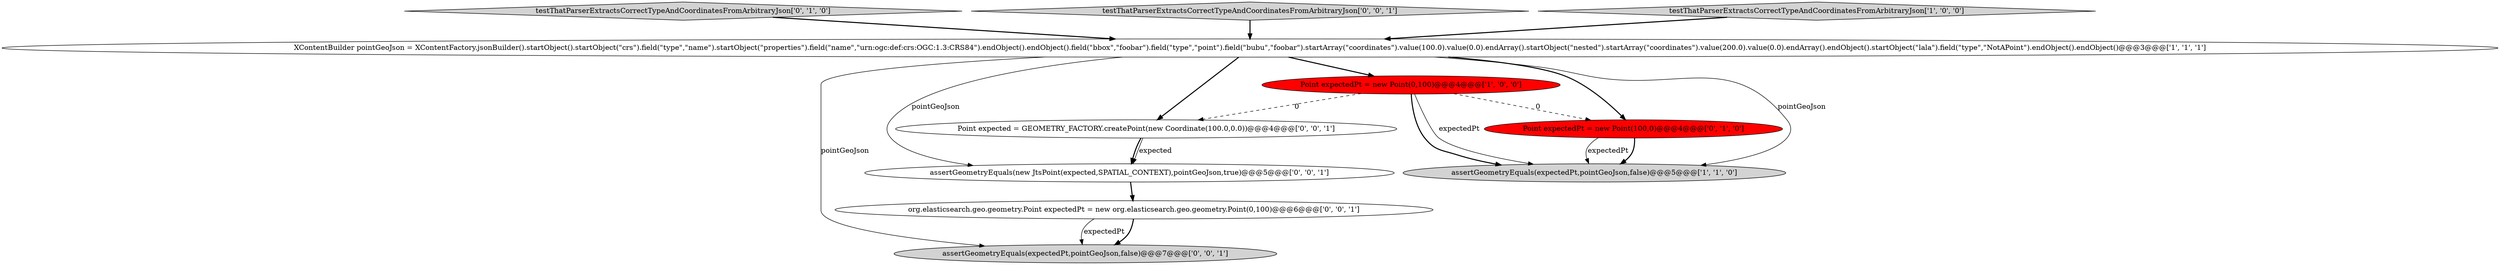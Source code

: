 digraph {
7 [style = filled, label = "assertGeometryEquals(expectedPt,pointGeoJson,false)@@@7@@@['0', '0', '1']", fillcolor = lightgray, shape = ellipse image = "AAA0AAABBB3BBB"];
8 [style = filled, label = "org.elasticsearch.geo.geometry.Point expectedPt = new org.elasticsearch.geo.geometry.Point(0,100)@@@6@@@['0', '0', '1']", fillcolor = white, shape = ellipse image = "AAA0AAABBB3BBB"];
1 [style = filled, label = "XContentBuilder pointGeoJson = XContentFactory.jsonBuilder().startObject().startObject(\"crs\").field(\"type\",\"name\").startObject(\"properties\").field(\"name\",\"urn:ogc:def:crs:OGC:1.3:CRS84\").endObject().endObject().field(\"bbox\",\"foobar\").field(\"type\",\"point\").field(\"bubu\",\"foobar\").startArray(\"coordinates\").value(100.0).value(0.0).endArray().startObject(\"nested\").startArray(\"coordinates\").value(200.0).value(0.0).endArray().endObject().startObject(\"lala\").field(\"type\",\"NotAPoint\").endObject().endObject()@@@3@@@['1', '1', '1']", fillcolor = white, shape = ellipse image = "AAA0AAABBB1BBB"];
5 [style = filled, label = "Point expectedPt = new Point(100,0)@@@4@@@['0', '1', '0']", fillcolor = red, shape = ellipse image = "AAA1AAABBB2BBB"];
4 [style = filled, label = "testThatParserExtractsCorrectTypeAndCoordinatesFromArbitraryJson['0', '1', '0']", fillcolor = lightgray, shape = diamond image = "AAA0AAABBB2BBB"];
0 [style = filled, label = "Point expectedPt = new Point(0,100)@@@4@@@['1', '0', '0']", fillcolor = red, shape = ellipse image = "AAA1AAABBB1BBB"];
10 [style = filled, label = "testThatParserExtractsCorrectTypeAndCoordinatesFromArbitraryJson['0', '0', '1']", fillcolor = lightgray, shape = diamond image = "AAA0AAABBB3BBB"];
3 [style = filled, label = "testThatParserExtractsCorrectTypeAndCoordinatesFromArbitraryJson['1', '0', '0']", fillcolor = lightgray, shape = diamond image = "AAA0AAABBB1BBB"];
2 [style = filled, label = "assertGeometryEquals(expectedPt,pointGeoJson,false)@@@5@@@['1', '1', '0']", fillcolor = lightgray, shape = ellipse image = "AAA0AAABBB1BBB"];
6 [style = filled, label = "assertGeometryEquals(new JtsPoint(expected,SPATIAL_CONTEXT),pointGeoJson,true)@@@5@@@['0', '0', '1']", fillcolor = white, shape = ellipse image = "AAA0AAABBB3BBB"];
9 [style = filled, label = "Point expected = GEOMETRY_FACTORY.createPoint(new Coordinate(100.0,0.0))@@@4@@@['0', '0', '1']", fillcolor = white, shape = ellipse image = "AAA0AAABBB3BBB"];
1->5 [style = bold, label=""];
8->7 [style = bold, label=""];
8->7 [style = solid, label="expectedPt"];
1->7 [style = solid, label="pointGeoJson"];
5->2 [style = bold, label=""];
4->1 [style = bold, label=""];
9->6 [style = solid, label="expected"];
1->2 [style = solid, label="pointGeoJson"];
1->0 [style = bold, label=""];
0->9 [style = dashed, label="0"];
3->1 [style = bold, label=""];
10->1 [style = bold, label=""];
0->5 [style = dashed, label="0"];
5->2 [style = solid, label="expectedPt"];
1->6 [style = solid, label="pointGeoJson"];
0->2 [style = solid, label="expectedPt"];
1->9 [style = bold, label=""];
6->8 [style = bold, label=""];
9->6 [style = bold, label=""];
0->2 [style = bold, label=""];
}
